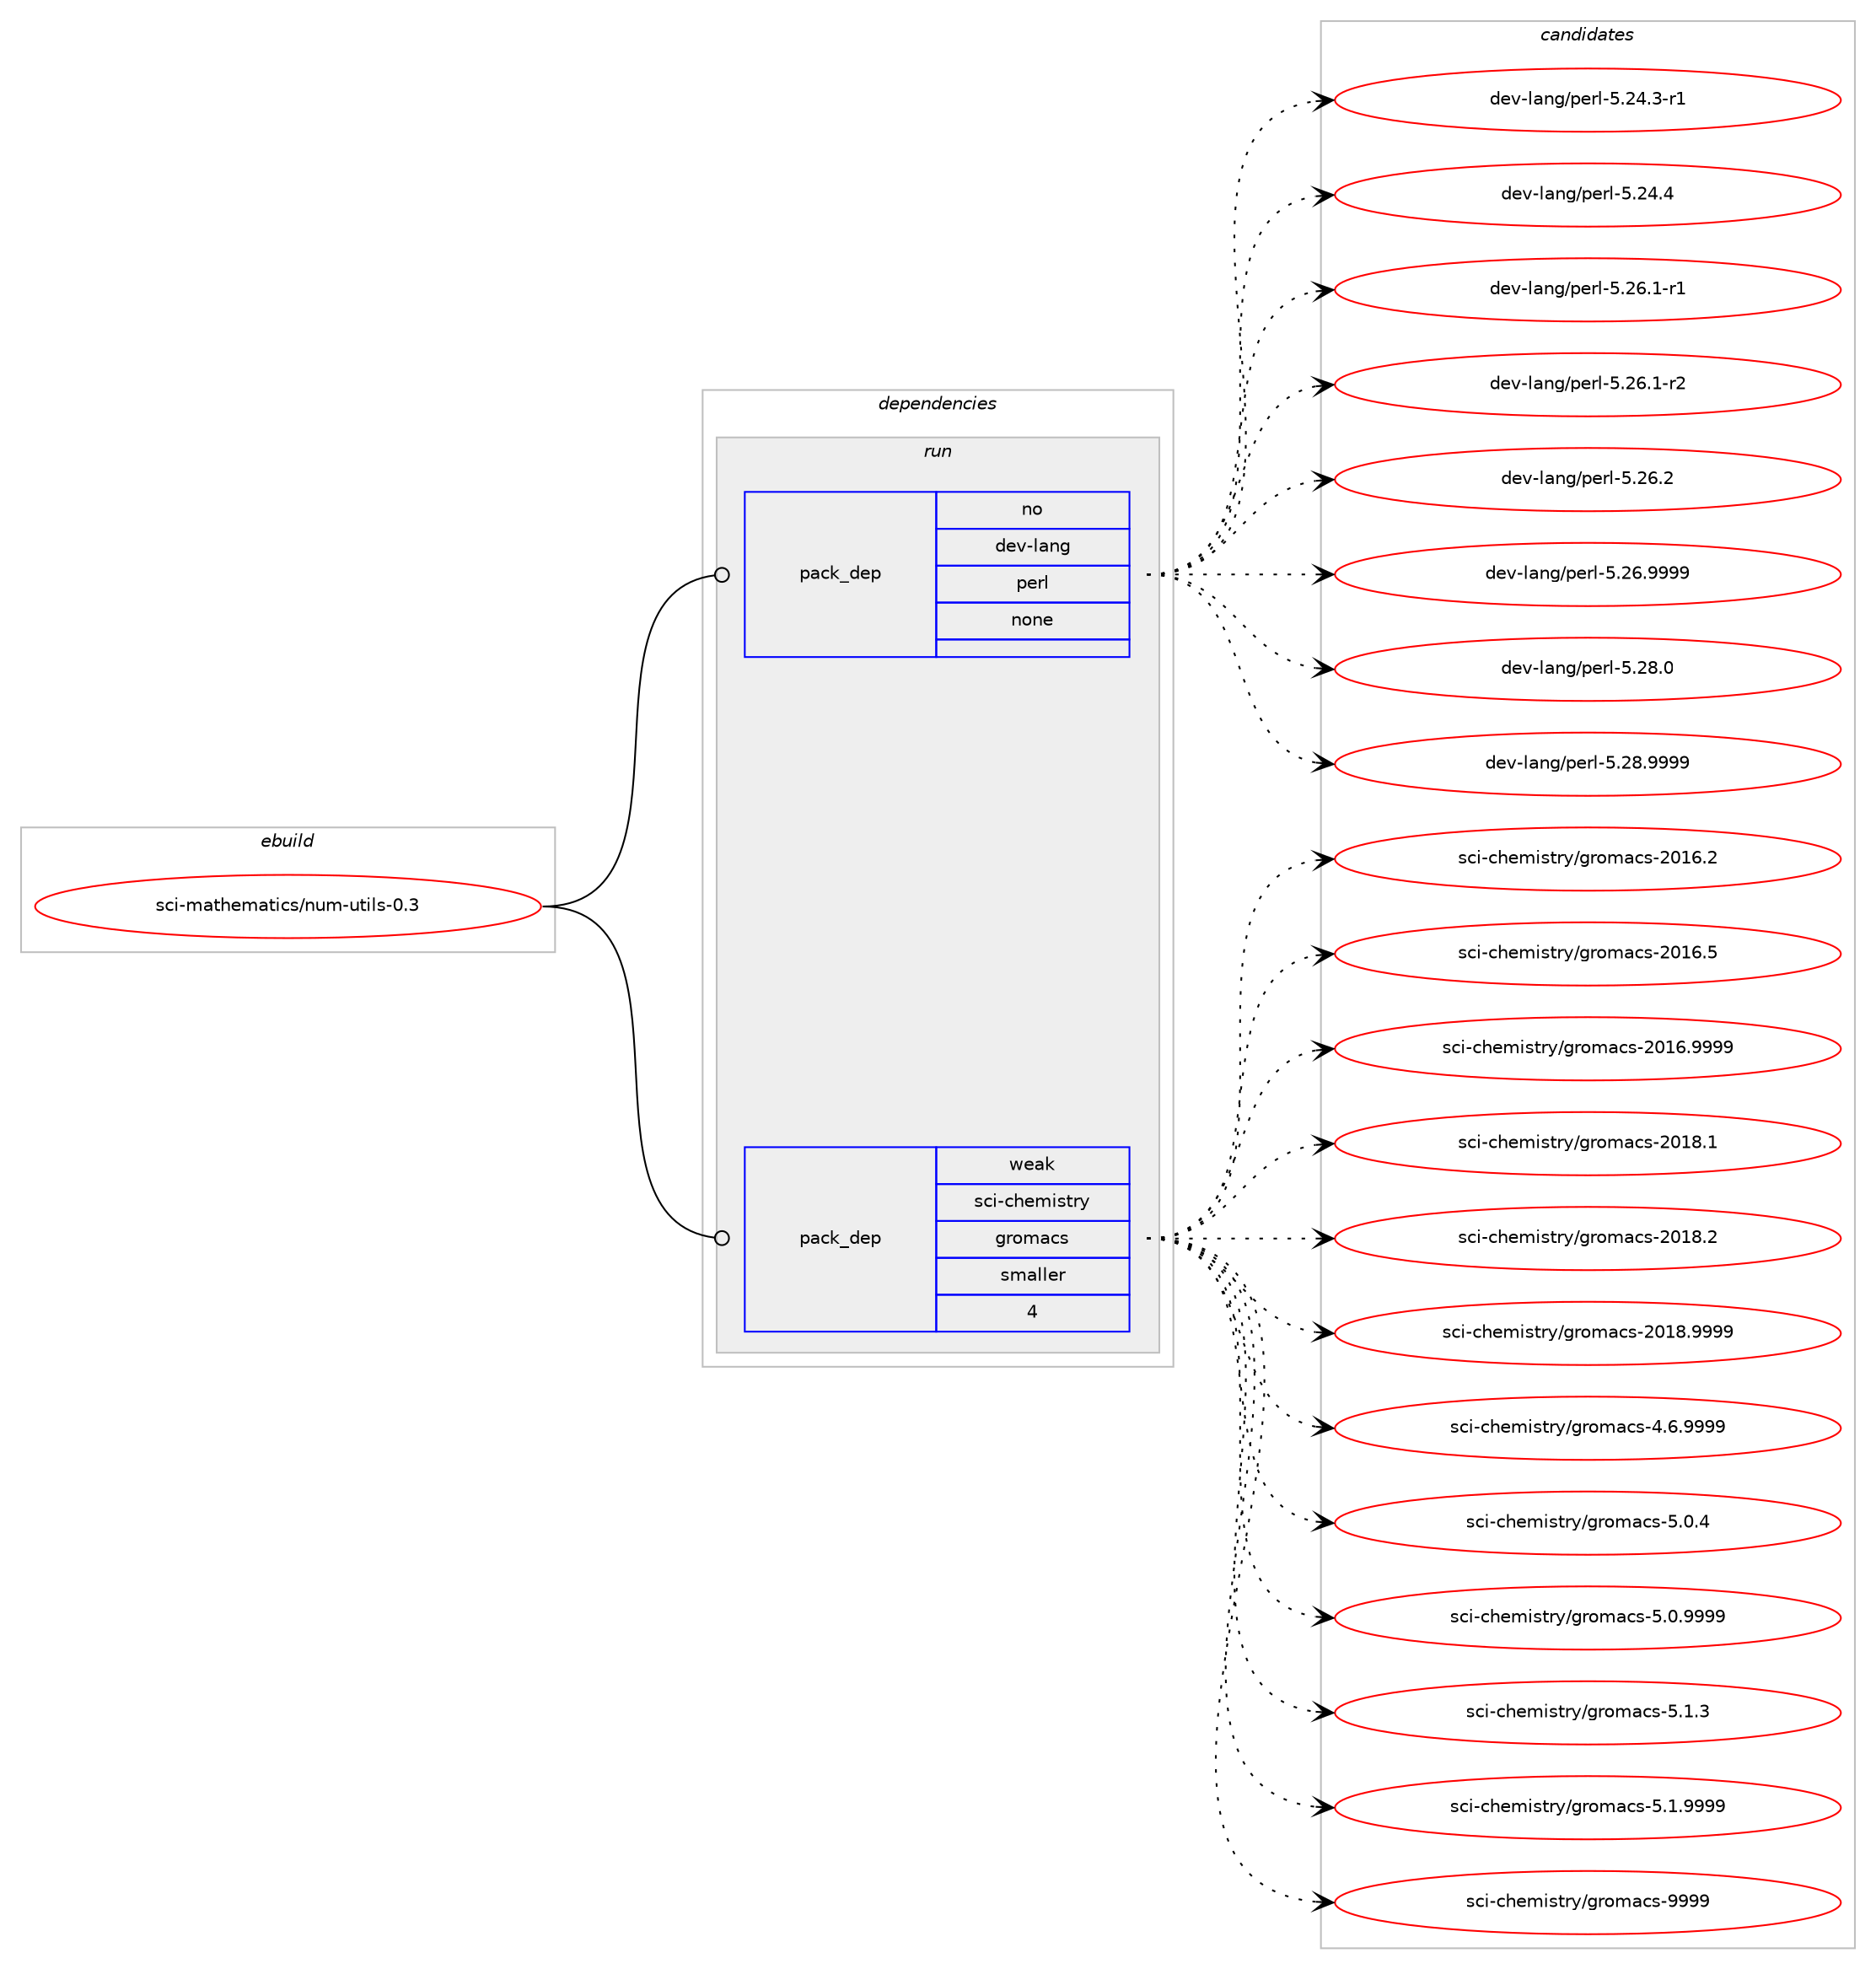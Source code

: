digraph prolog {

# *************
# Graph options
# *************

newrank=true;
concentrate=true;
compound=true;
graph [rankdir=LR,fontname=Helvetica,fontsize=10,ranksep=1.5];#, ranksep=2.5, nodesep=0.2];
edge  [arrowhead=vee];
node  [fontname=Helvetica,fontsize=10];

# **********
# The ebuild
# **********

subgraph cluster_leftcol {
color=gray;
rank=same;
label=<<i>ebuild</i>>;
id [label="sci-mathematics/num-utils-0.3", color=red, width=4, href="../sci-mathematics/num-utils-0.3.svg"];
}

# ****************
# The dependencies
# ****************

subgraph cluster_midcol {
color=gray;
label=<<i>dependencies</i>>;
subgraph cluster_compile {
fillcolor="#eeeeee";
style=filled;
label=<<i>compile</i>>;
}
subgraph cluster_compileandrun {
fillcolor="#eeeeee";
style=filled;
label=<<i>compile and run</i>>;
}
subgraph cluster_run {
fillcolor="#eeeeee";
style=filled;
label=<<i>run</i>>;
subgraph pack879 {
dependency1230 [label=<<TABLE BORDER="0" CELLBORDER="1" CELLSPACING="0" CELLPADDING="4" WIDTH="220"><TR><TD ROWSPAN="6" CELLPADDING="30">pack_dep</TD></TR><TR><TD WIDTH="110">no</TD></TR><TR><TD>dev-lang</TD></TR><TR><TD>perl</TD></TR><TR><TD>none</TD></TR><TR><TD></TD></TR></TABLE>>, shape=none, color=blue];
}
id:e -> dependency1230:w [weight=20,style="solid",arrowhead="odot"];
subgraph pack880 {
dependency1231 [label=<<TABLE BORDER="0" CELLBORDER="1" CELLSPACING="0" CELLPADDING="4" WIDTH="220"><TR><TD ROWSPAN="6" CELLPADDING="30">pack_dep</TD></TR><TR><TD WIDTH="110">weak</TD></TR><TR><TD>sci-chemistry</TD></TR><TR><TD>gromacs</TD></TR><TR><TD>smaller</TD></TR><TR><TD>4</TD></TR></TABLE>>, shape=none, color=blue];
}
id:e -> dependency1231:w [weight=20,style="solid",arrowhead="odot"];
}
}

# **************
# The candidates
# **************

subgraph cluster_choices {
rank=same;
color=gray;
label=<<i>candidates</i>>;

subgraph choice879 {
color=black;
nodesep=1;
choice100101118451089711010347112101114108455346505246514511449 [label="dev-lang/perl-5.24.3-r1", color=red, width=4,href="../dev-lang/perl-5.24.3-r1.svg"];
choice10010111845108971101034711210111410845534650524652 [label="dev-lang/perl-5.24.4", color=red, width=4,href="../dev-lang/perl-5.24.4.svg"];
choice100101118451089711010347112101114108455346505446494511449 [label="dev-lang/perl-5.26.1-r1", color=red, width=4,href="../dev-lang/perl-5.26.1-r1.svg"];
choice100101118451089711010347112101114108455346505446494511450 [label="dev-lang/perl-5.26.1-r2", color=red, width=4,href="../dev-lang/perl-5.26.1-r2.svg"];
choice10010111845108971101034711210111410845534650544650 [label="dev-lang/perl-5.26.2", color=red, width=4,href="../dev-lang/perl-5.26.2.svg"];
choice10010111845108971101034711210111410845534650544657575757 [label="dev-lang/perl-5.26.9999", color=red, width=4,href="../dev-lang/perl-5.26.9999.svg"];
choice10010111845108971101034711210111410845534650564648 [label="dev-lang/perl-5.28.0", color=red, width=4,href="../dev-lang/perl-5.28.0.svg"];
choice10010111845108971101034711210111410845534650564657575757 [label="dev-lang/perl-5.28.9999", color=red, width=4,href="../dev-lang/perl-5.28.9999.svg"];
dependency1230:e -> choice100101118451089711010347112101114108455346505246514511449:w [style=dotted,weight="100"];
dependency1230:e -> choice10010111845108971101034711210111410845534650524652:w [style=dotted,weight="100"];
dependency1230:e -> choice100101118451089711010347112101114108455346505446494511449:w [style=dotted,weight="100"];
dependency1230:e -> choice100101118451089711010347112101114108455346505446494511450:w [style=dotted,weight="100"];
dependency1230:e -> choice10010111845108971101034711210111410845534650544650:w [style=dotted,weight="100"];
dependency1230:e -> choice10010111845108971101034711210111410845534650544657575757:w [style=dotted,weight="100"];
dependency1230:e -> choice10010111845108971101034711210111410845534650564648:w [style=dotted,weight="100"];
dependency1230:e -> choice10010111845108971101034711210111410845534650564657575757:w [style=dotted,weight="100"];
}
subgraph choice880 {
color=black;
nodesep=1;
choice11599105459910410110910511511611412147103114111109979911545504849544650 [label="sci-chemistry/gromacs-2016.2", color=red, width=4,href="../sci-chemistry/gromacs-2016.2.svg"];
choice11599105459910410110910511511611412147103114111109979911545504849544653 [label="sci-chemistry/gromacs-2016.5", color=red, width=4,href="../sci-chemistry/gromacs-2016.5.svg"];
choice11599105459910410110910511511611412147103114111109979911545504849544657575757 [label="sci-chemistry/gromacs-2016.9999", color=red, width=4,href="../sci-chemistry/gromacs-2016.9999.svg"];
choice11599105459910410110910511511611412147103114111109979911545504849564649 [label="sci-chemistry/gromacs-2018.1", color=red, width=4,href="../sci-chemistry/gromacs-2018.1.svg"];
choice11599105459910410110910511511611412147103114111109979911545504849564650 [label="sci-chemistry/gromacs-2018.2", color=red, width=4,href="../sci-chemistry/gromacs-2018.2.svg"];
choice11599105459910410110910511511611412147103114111109979911545504849564657575757 [label="sci-chemistry/gromacs-2018.9999", color=red, width=4,href="../sci-chemistry/gromacs-2018.9999.svg"];
choice115991054599104101109105115116114121471031141111099799115455246544657575757 [label="sci-chemistry/gromacs-4.6.9999", color=red, width=4,href="../sci-chemistry/gromacs-4.6.9999.svg"];
choice115991054599104101109105115116114121471031141111099799115455346484652 [label="sci-chemistry/gromacs-5.0.4", color=red, width=4,href="../sci-chemistry/gromacs-5.0.4.svg"];
choice115991054599104101109105115116114121471031141111099799115455346484657575757 [label="sci-chemistry/gromacs-5.0.9999", color=red, width=4,href="../sci-chemistry/gromacs-5.0.9999.svg"];
choice115991054599104101109105115116114121471031141111099799115455346494651 [label="sci-chemistry/gromacs-5.1.3", color=red, width=4,href="../sci-chemistry/gromacs-5.1.3.svg"];
choice115991054599104101109105115116114121471031141111099799115455346494657575757 [label="sci-chemistry/gromacs-5.1.9999", color=red, width=4,href="../sci-chemistry/gromacs-5.1.9999.svg"];
choice1159910545991041011091051151161141214710311411110997991154557575757 [label="sci-chemistry/gromacs-9999", color=red, width=4,href="../sci-chemistry/gromacs-9999.svg"];
dependency1231:e -> choice11599105459910410110910511511611412147103114111109979911545504849544650:w [style=dotted,weight="100"];
dependency1231:e -> choice11599105459910410110910511511611412147103114111109979911545504849544653:w [style=dotted,weight="100"];
dependency1231:e -> choice11599105459910410110910511511611412147103114111109979911545504849544657575757:w [style=dotted,weight="100"];
dependency1231:e -> choice11599105459910410110910511511611412147103114111109979911545504849564649:w [style=dotted,weight="100"];
dependency1231:e -> choice11599105459910410110910511511611412147103114111109979911545504849564650:w [style=dotted,weight="100"];
dependency1231:e -> choice11599105459910410110910511511611412147103114111109979911545504849564657575757:w [style=dotted,weight="100"];
dependency1231:e -> choice115991054599104101109105115116114121471031141111099799115455246544657575757:w [style=dotted,weight="100"];
dependency1231:e -> choice115991054599104101109105115116114121471031141111099799115455346484652:w [style=dotted,weight="100"];
dependency1231:e -> choice115991054599104101109105115116114121471031141111099799115455346484657575757:w [style=dotted,weight="100"];
dependency1231:e -> choice115991054599104101109105115116114121471031141111099799115455346494651:w [style=dotted,weight="100"];
dependency1231:e -> choice115991054599104101109105115116114121471031141111099799115455346494657575757:w [style=dotted,weight="100"];
dependency1231:e -> choice1159910545991041011091051151161141214710311411110997991154557575757:w [style=dotted,weight="100"];
}
}

}
